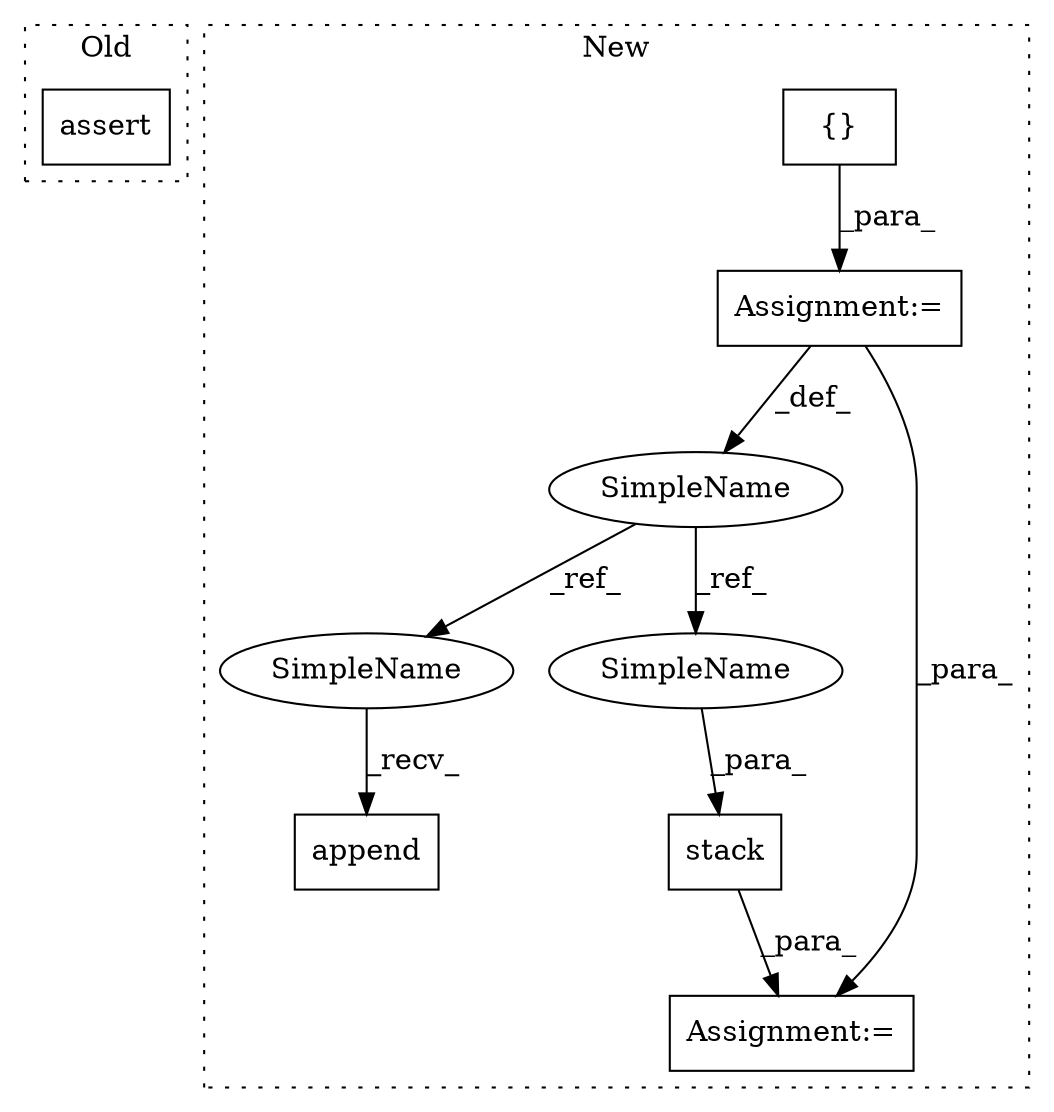 digraph G {
subgraph cluster0 {
1 [label="assert" a="6" s="49109" l="7" shape="box"];
label = "Old";
style="dotted";
}
subgraph cluster1 {
2 [label="stack" a="32" s="50529,50544" l="6,1" shape="box"];
3 [label="{}" a="4" s="50211" l="2" shape="box"];
4 [label="SimpleName" a="42" s="50195" l="6" shape="ellipse"];
5 [label="append" a="32" s="50437,50495" l="7,1" shape="box"];
6 [label="Assignment:=" a="7" s="50201" l="1" shape="box"];
7 [label="Assignment:=" a="7" s="50585" l="1" shape="box"];
8 [label="SimpleName" a="42" s="50430" l="6" shape="ellipse"];
9 [label="SimpleName" a="42" s="50535" l="6" shape="ellipse"];
label = "New";
style="dotted";
}
2 -> 7 [label="_para_"];
3 -> 6 [label="_para_"];
4 -> 8 [label="_ref_"];
4 -> 9 [label="_ref_"];
6 -> 7 [label="_para_"];
6 -> 4 [label="_def_"];
8 -> 5 [label="_recv_"];
9 -> 2 [label="_para_"];
}